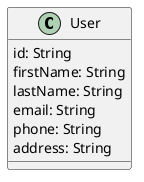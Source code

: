 @startuml

class User {
    id: String
    firstName: String
    lastName: String
    email: String
    phone: String
    address: String

}

@enduml